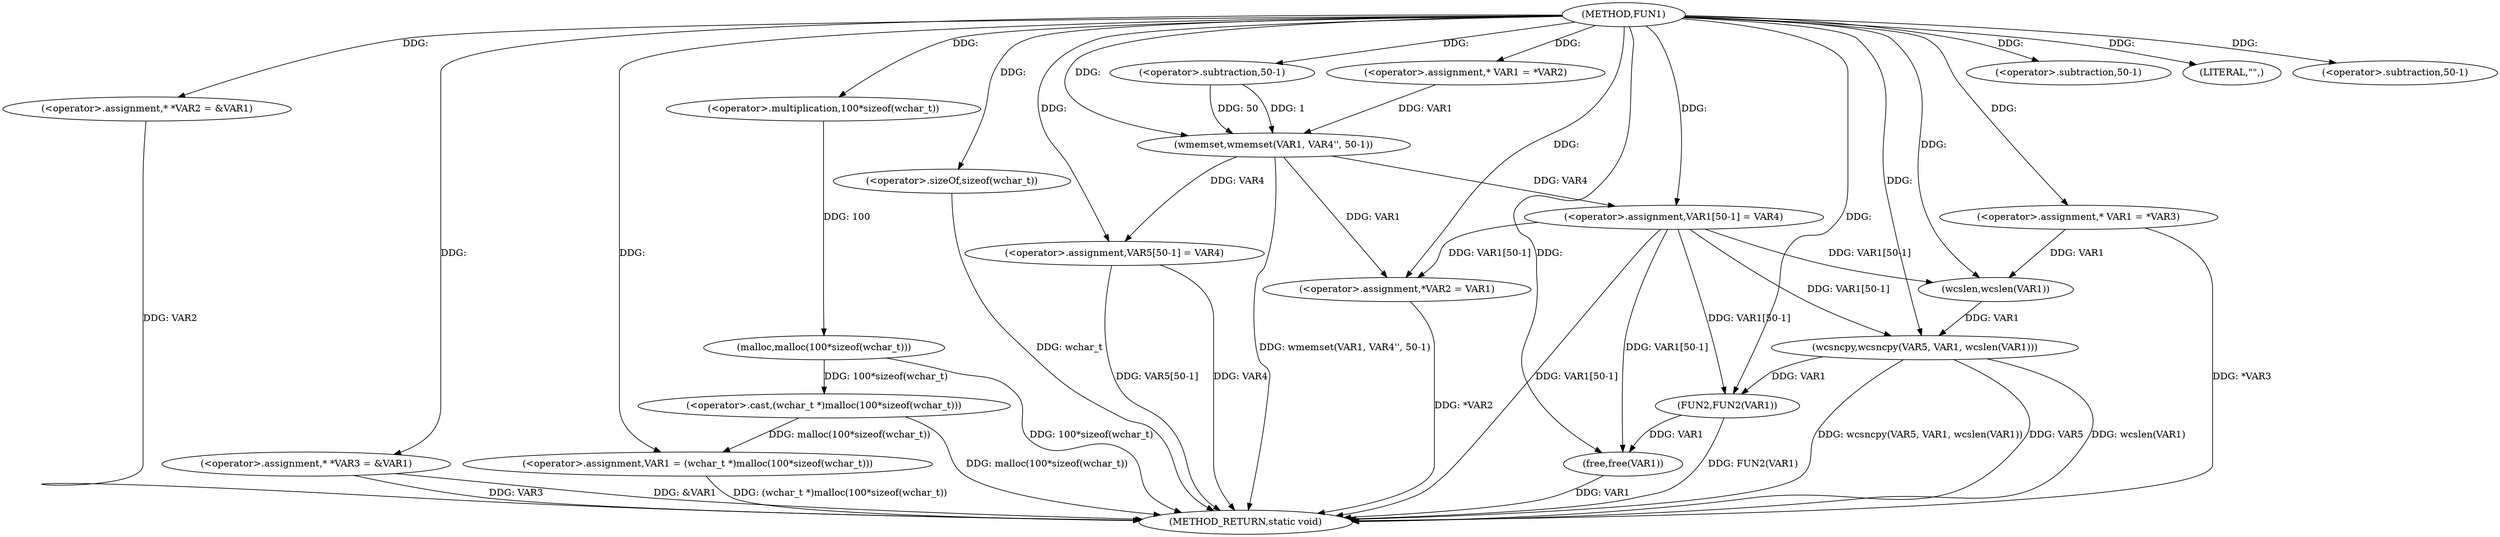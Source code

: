 digraph FUN1 {  
"1000100" [label = "(METHOD,FUN1)" ]
"1000169" [label = "(METHOD_RETURN,static void)" ]
"1000104" [label = "(<operator>.assignment,* *VAR2 = &VAR1)" ]
"1000109" [label = "(<operator>.assignment,* *VAR3 = &VAR1)" ]
"1000113" [label = "(<operator>.assignment,VAR1 = (wchar_t *)malloc(100*sizeof(wchar_t)))" ]
"1000115" [label = "(<operator>.cast,(wchar_t *)malloc(100*sizeof(wchar_t)))" ]
"1000117" [label = "(malloc,malloc(100*sizeof(wchar_t)))" ]
"1000118" [label = "(<operator>.multiplication,100*sizeof(wchar_t))" ]
"1000120" [label = "(<operator>.sizeOf,sizeof(wchar_t))" ]
"1000124" [label = "(<operator>.assignment,* VAR1 = *VAR2)" ]
"1000128" [label = "(wmemset,wmemset(VAR1, VAR4'', 50-1))" ]
"1000131" [label = "(<operator>.subtraction,50-1)" ]
"1000134" [label = "(<operator>.assignment,VAR1[50-1] = VAR4)" ]
"1000137" [label = "(<operator>.subtraction,50-1)" ]
"1000141" [label = "(<operator>.assignment,*VAR2 = VAR1)" ]
"1000147" [label = "(<operator>.assignment,* VAR1 = *VAR3)" ]
"1000152" [label = "(LITERAL,\"\",)" ]
"1000153" [label = "(wcsncpy,wcsncpy(VAR5, VAR1, wcslen(VAR1)))" ]
"1000156" [label = "(wcslen,wcslen(VAR1))" ]
"1000158" [label = "(<operator>.assignment,VAR5[50-1] = VAR4)" ]
"1000161" [label = "(<operator>.subtraction,50-1)" ]
"1000165" [label = "(FUN2,FUN2(VAR1))" ]
"1000167" [label = "(free,free(VAR1))" ]
  "1000141" -> "1000169"  [ label = "DDG: *VAR2"] 
  "1000104" -> "1000169"  [ label = "DDG: VAR2"] 
  "1000147" -> "1000169"  [ label = "DDG: *VAR3"] 
  "1000153" -> "1000169"  [ label = "DDG: wcsncpy(VAR5, VAR1, wcslen(VAR1))"] 
  "1000117" -> "1000169"  [ label = "DDG: 100*sizeof(wchar_t)"] 
  "1000153" -> "1000169"  [ label = "DDG: VAR5"] 
  "1000158" -> "1000169"  [ label = "DDG: VAR5[50-1]"] 
  "1000115" -> "1000169"  [ label = "DDG: malloc(100*sizeof(wchar_t))"] 
  "1000167" -> "1000169"  [ label = "DDG: VAR1"] 
  "1000158" -> "1000169"  [ label = "DDG: VAR4"] 
  "1000113" -> "1000169"  [ label = "DDG: (wchar_t *)malloc(100*sizeof(wchar_t))"] 
  "1000120" -> "1000169"  [ label = "DDG: wchar_t"] 
  "1000134" -> "1000169"  [ label = "DDG: VAR1[50-1]"] 
  "1000109" -> "1000169"  [ label = "DDG: VAR3"] 
  "1000128" -> "1000169"  [ label = "DDG: wmemset(VAR1, VAR4'', 50-1)"] 
  "1000153" -> "1000169"  [ label = "DDG: wcslen(VAR1)"] 
  "1000109" -> "1000169"  [ label = "DDG: &VAR1"] 
  "1000165" -> "1000169"  [ label = "DDG: FUN2(VAR1)"] 
  "1000100" -> "1000104"  [ label = "DDG: "] 
  "1000100" -> "1000109"  [ label = "DDG: "] 
  "1000115" -> "1000113"  [ label = "DDG: malloc(100*sizeof(wchar_t))"] 
  "1000100" -> "1000113"  [ label = "DDG: "] 
  "1000117" -> "1000115"  [ label = "DDG: 100*sizeof(wchar_t)"] 
  "1000118" -> "1000117"  [ label = "DDG: 100"] 
  "1000100" -> "1000118"  [ label = "DDG: "] 
  "1000100" -> "1000120"  [ label = "DDG: "] 
  "1000100" -> "1000124"  [ label = "DDG: "] 
  "1000124" -> "1000128"  [ label = "DDG: VAR1"] 
  "1000100" -> "1000128"  [ label = "DDG: "] 
  "1000131" -> "1000128"  [ label = "DDG: 50"] 
  "1000131" -> "1000128"  [ label = "DDG: 1"] 
  "1000100" -> "1000131"  [ label = "DDG: "] 
  "1000128" -> "1000134"  [ label = "DDG: VAR4"] 
  "1000100" -> "1000134"  [ label = "DDG: "] 
  "1000100" -> "1000137"  [ label = "DDG: "] 
  "1000128" -> "1000141"  [ label = "DDG: VAR1"] 
  "1000134" -> "1000141"  [ label = "DDG: VAR1[50-1]"] 
  "1000100" -> "1000141"  [ label = "DDG: "] 
  "1000100" -> "1000147"  [ label = "DDG: "] 
  "1000100" -> "1000152"  [ label = "DDG: "] 
  "1000100" -> "1000153"  [ label = "DDG: "] 
  "1000156" -> "1000153"  [ label = "DDG: VAR1"] 
  "1000134" -> "1000153"  [ label = "DDG: VAR1[50-1]"] 
  "1000147" -> "1000156"  [ label = "DDG: VAR1"] 
  "1000134" -> "1000156"  [ label = "DDG: VAR1[50-1]"] 
  "1000100" -> "1000156"  [ label = "DDG: "] 
  "1000100" -> "1000158"  [ label = "DDG: "] 
  "1000128" -> "1000158"  [ label = "DDG: VAR4"] 
  "1000100" -> "1000161"  [ label = "DDG: "] 
  "1000153" -> "1000165"  [ label = "DDG: VAR1"] 
  "1000134" -> "1000165"  [ label = "DDG: VAR1[50-1]"] 
  "1000100" -> "1000165"  [ label = "DDG: "] 
  "1000165" -> "1000167"  [ label = "DDG: VAR1"] 
  "1000134" -> "1000167"  [ label = "DDG: VAR1[50-1]"] 
  "1000100" -> "1000167"  [ label = "DDG: "] 
}
